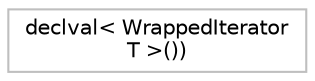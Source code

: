 digraph "Graphical Class Hierarchy"
{
 // LATEX_PDF_SIZE
  bgcolor="transparent";
  edge [fontname="Helvetica",fontsize="10",labelfontname="Helvetica",labelfontsize="10"];
  node [fontname="Helvetica",fontsize="10",shape=record];
  rankdir="LR";
  Node0 [label="declval\< WrappedIterator\lT \>())",height=0.2,width=0.4,color="grey75",tooltip=" "];
}
